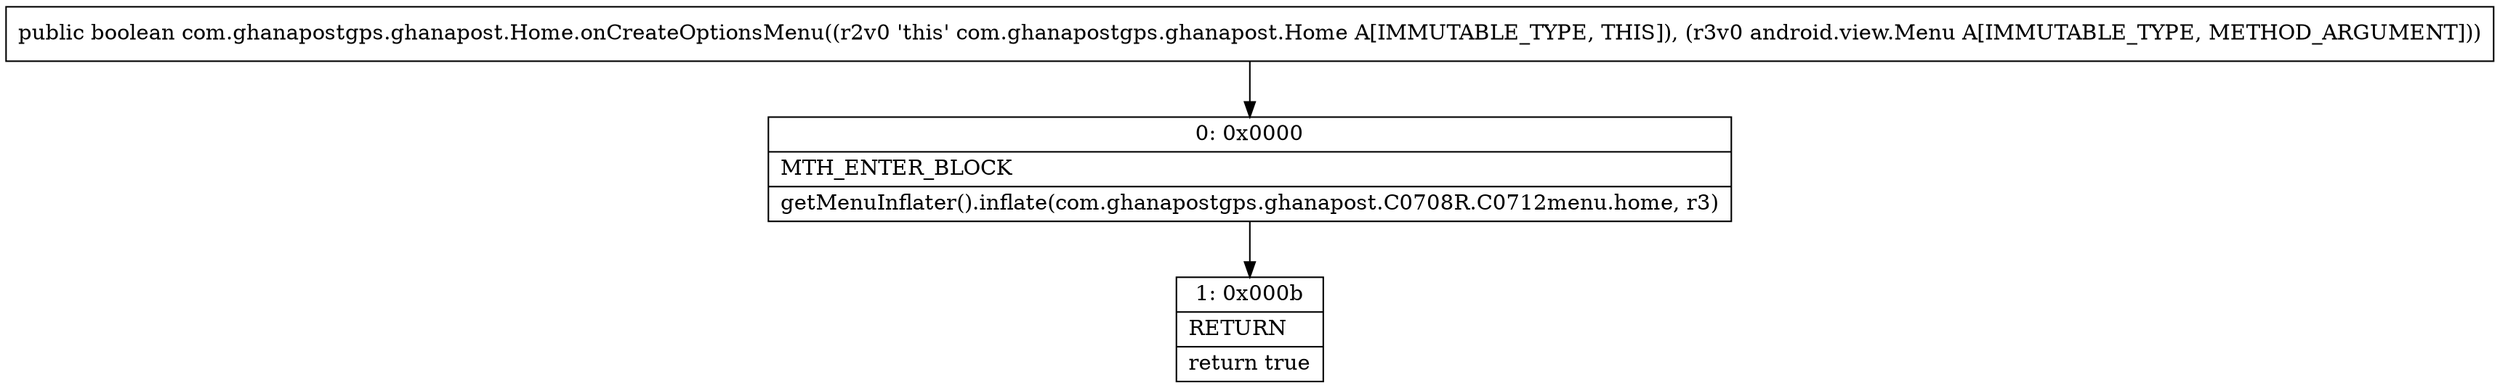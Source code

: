 digraph "CFG forcom.ghanapostgps.ghanapost.Home.onCreateOptionsMenu(Landroid\/view\/Menu;)Z" {
Node_0 [shape=record,label="{0\:\ 0x0000|MTH_ENTER_BLOCK\l|getMenuInflater().inflate(com.ghanapostgps.ghanapost.C0708R.C0712menu.home, r3)\l}"];
Node_1 [shape=record,label="{1\:\ 0x000b|RETURN\l|return true\l}"];
MethodNode[shape=record,label="{public boolean com.ghanapostgps.ghanapost.Home.onCreateOptionsMenu((r2v0 'this' com.ghanapostgps.ghanapost.Home A[IMMUTABLE_TYPE, THIS]), (r3v0 android.view.Menu A[IMMUTABLE_TYPE, METHOD_ARGUMENT])) }"];
MethodNode -> Node_0;
Node_0 -> Node_1;
}

